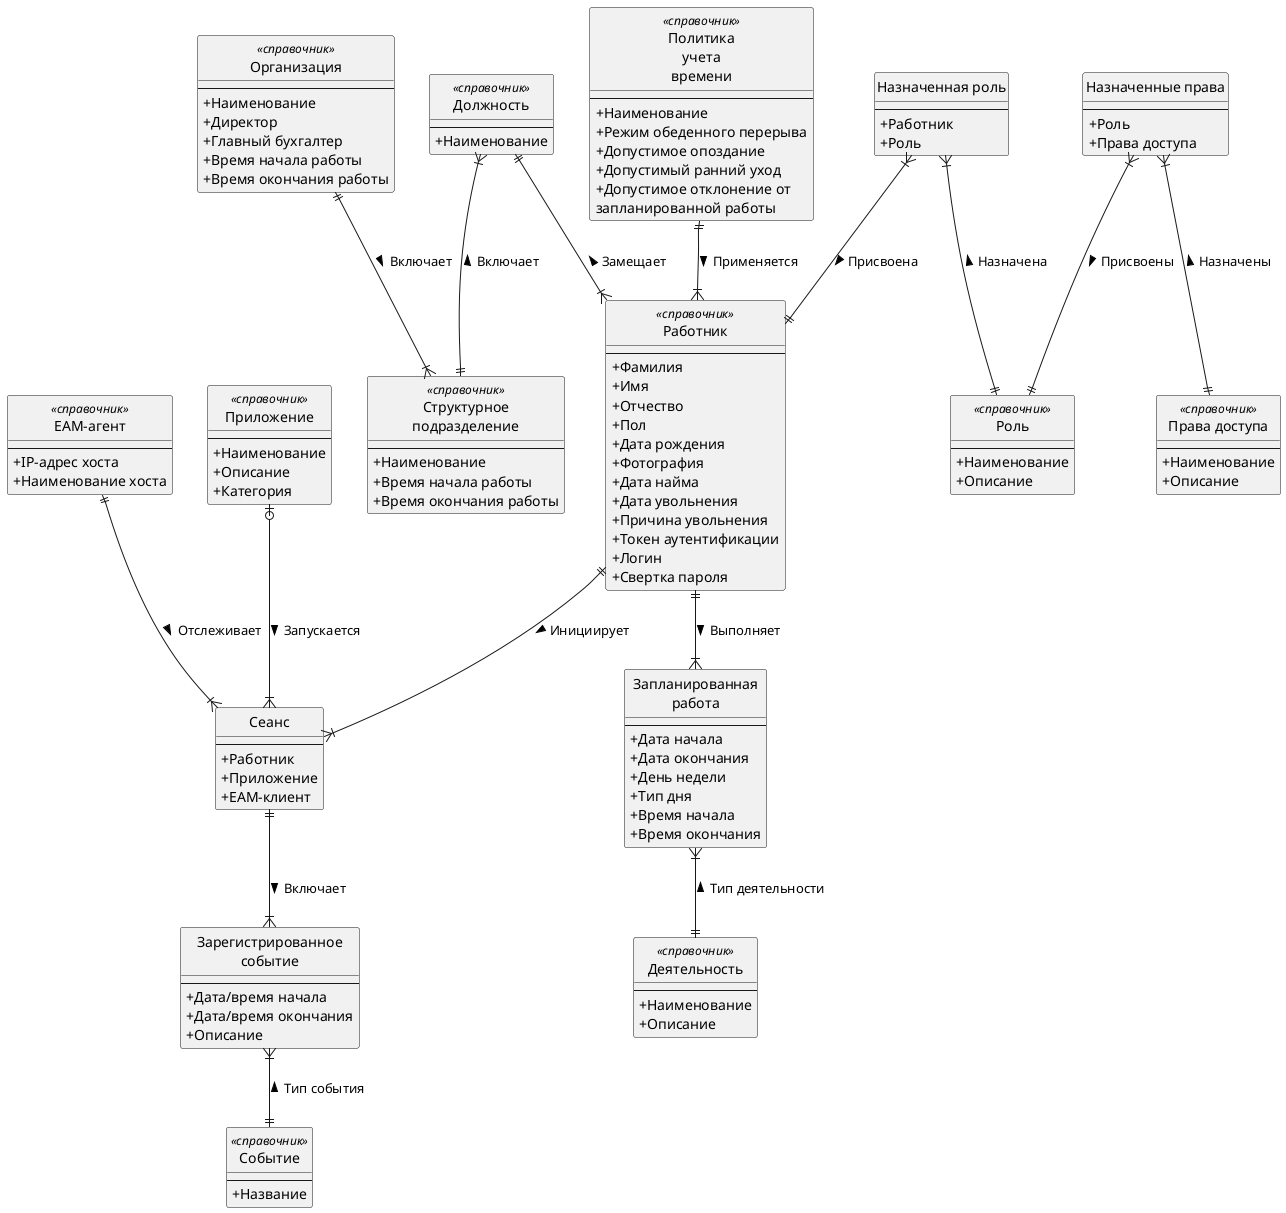 @startuml
hide circle
skinparam classAttributeIconSize 0

entity "Работник" as employee <<справочник>> {
    --
    +Фамилия
    +Имя
    +Отчество
    +Пол
    +Дата рождения
    +Фотография
    +Дата найма
    +Дата увольнения
    +Причина увольнения
    +Токен аутентификации
    +Логин
    +Свертка пароля
}

entity "Должность" as position <<справочник>> {
    --
    +Наименование
}

entity "Структурное\nподразделение" as organizational_unit <<справочник>> {
    --
    +Наименование
    +Время начала работы
    +Время окончания работы
}

entity "Организация" as organization <<справочник>> {
    --
    +Наименование
    +Директор
    +Главный бухгалтер
    +Время начала работы
    +Время окончания работы    
}

entity "Деятельность" as activity <<справочник>> {
    --
    +Наименование
    +Описание
}

entity "Зарегистрированное\nсобытие" as actual_event {
    --
    +Дата/время начала
    +Дата/время окончания
    +Описание
}

entity "Запланированная\nработа" as scheduled_work {
    --
    +Дата начала
    +Дата окончания
    +День недели
    +Тип дня
    +Время начала
    +Время окончания
}

entity "Событие" as event <<справочник>> {
    --
    +Название
}

entity "Сеанс" as session {
    --
    +Работник
    +Приложение
    +EAM-клиент
}

entity "Приложение" as application <<справочник>> {
    --
    +Наименование
    +Описание
    +Категория
}

entity "ЕАМ-агент" as eam <<справочник>> {
    --
    +IP-адрес хоста
    +Наименование хоста
}

entity "Политика\nучета\nвремени" as policy <<справочник>> {
    --
    +Наименование
    +Режим обеденного перерыва
    +Допустимое опоздание
    +Допустимый ранний уход
    +Допустимое отклонение от\nзапланированной работы
}

entity "Роль" as role <<справочник>> {
    --
    +Наименование
    +Описание
}

entity "Права доступа" as access <<справочник>> {
    --
    +Наименование
    +Описание
}

entity "Назначенные права" as access_assignment {
    --
    +Роль
    +Права доступа
}

entity "Назначенная роль" as role_assignment {
    --
    +Работник
    +Роль
}

organization ||--|{ organizational_unit : Включает >
position ||--|{ employee : Замещает <
position }|--|| organizational_unit : Включает <
'employee ||--|{ actual_event : Осуществляет >
employee ||--|{ scheduled_work : Выполняет >
employee ||--|{ session : Инициирует >
actual_event }|--|| event : Тип события <
scheduled_work }|--|| activity : Тип деятельности <
session ||--|{ actual_event : Включает >
application |o--|{ session : Запуcкается >
eam ||--|{ session : Отслеживает >
policy ||--|{ employee : Применяется >
role_assignment }|--|| employee : Присвоена >
role_assignment }|--||role : Назначена <
access_assignment }|--|| role : Присвоены >
access_assignment }|--|| access : Назначены <

@enduml